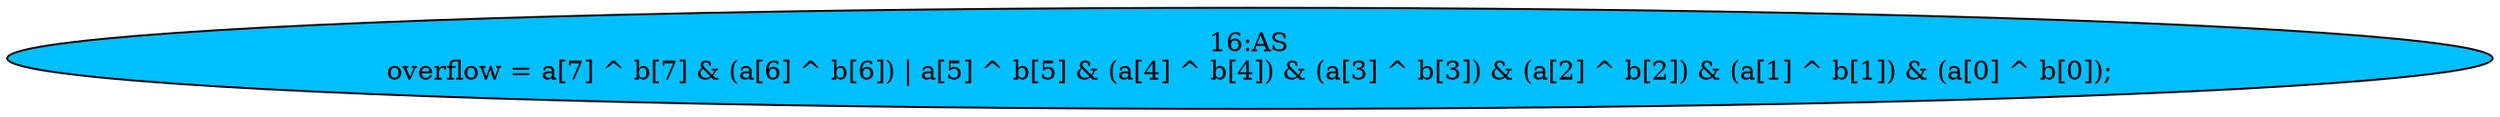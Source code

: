 strict digraph "" {
	node [label="\N"];
	"16:AS"	[ast="<pyverilog.vparser.ast.Assign object at 0x7f50e22dc090>",
		def_var="['overflow']",
		fillcolor=deepskyblue,
		label="16:AS
overflow = a[7] ^ b[7] & (a[6] ^ b[6]) | a[5] ^ b[5] & (a[4] ^ b[4]) & (a[3] ^ b[3]) & (a[2] ^ b[2]) & (a[1] ^ b[1]) & (a[\
0] ^ b[0]);",
		statements="[]",
		style=filled,
		typ=Assign,
		use_var="['a', 'b', 'a', 'b', 'a', 'b', 'a', 'b', 'a', 'b', 'a', 'b', 'a', 'b', 'a', 'b']"];
}

